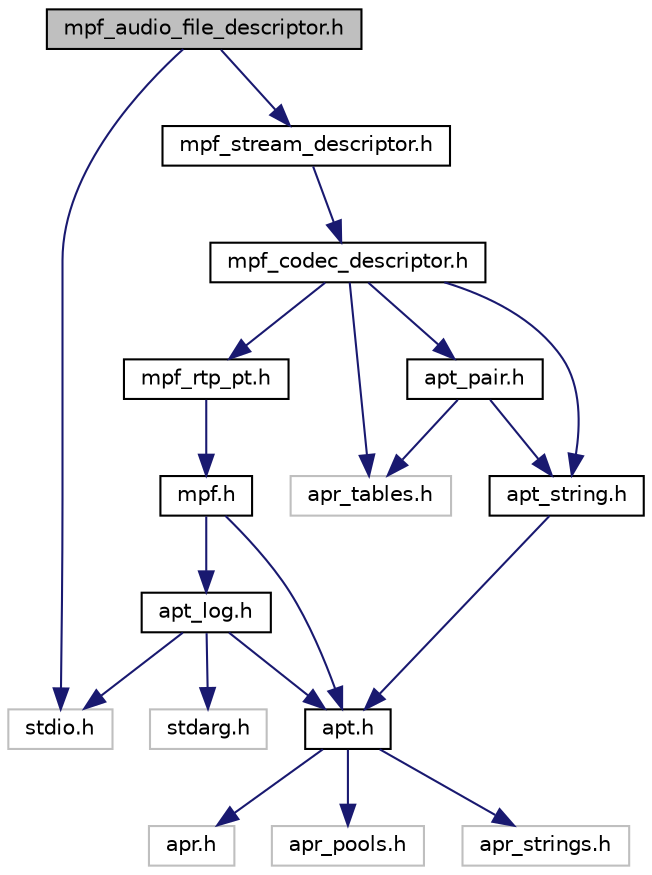 digraph "mpf_audio_file_descriptor.h"
{
  edge [fontname="Helvetica",fontsize="10",labelfontname="Helvetica",labelfontsize="10"];
  node [fontname="Helvetica",fontsize="10",shape=record];
  Node0 [label="mpf_audio_file_descriptor.h",height=0.2,width=0.4,color="black", fillcolor="grey75", style="filled", fontcolor="black"];
  Node0 -> Node1 [color="midnightblue",fontsize="10",style="solid",fontname="Helvetica"];
  Node1 [label="stdio.h",height=0.2,width=0.4,color="grey75", fillcolor="white", style="filled"];
  Node0 -> Node2 [color="midnightblue",fontsize="10",style="solid",fontname="Helvetica"];
  Node2 [label="mpf_stream_descriptor.h",height=0.2,width=0.4,color="black", fillcolor="white", style="filled",URL="$mpf__stream__descriptor_8h.html",tooltip="MPF Stream Descriptor. "];
  Node2 -> Node3 [color="midnightblue",fontsize="10",style="solid",fontname="Helvetica"];
  Node3 [label="mpf_codec_descriptor.h",height=0.2,width=0.4,color="black", fillcolor="white", style="filled",URL="$mpf__codec__descriptor_8h.html",tooltip="MPF Codec Descriptor. "];
  Node3 -> Node4 [color="midnightblue",fontsize="10",style="solid",fontname="Helvetica"];
  Node4 [label="apr_tables.h",height=0.2,width=0.4,color="grey75", fillcolor="white", style="filled"];
  Node3 -> Node5 [color="midnightblue",fontsize="10",style="solid",fontname="Helvetica"];
  Node5 [label="apt_string.h",height=0.2,width=0.4,color="black", fillcolor="white", style="filled",URL="$apt__string_8h.html",tooltip="String Representation. "];
  Node5 -> Node6 [color="midnightblue",fontsize="10",style="solid",fontname="Helvetica"];
  Node6 [label="apt.h",height=0.2,width=0.4,color="black", fillcolor="white", style="filled",URL="$apt_8h.html",tooltip="APR Toolkit Definitions. "];
  Node6 -> Node7 [color="midnightblue",fontsize="10",style="solid",fontname="Helvetica"];
  Node7 [label="apr.h",height=0.2,width=0.4,color="grey75", fillcolor="white", style="filled"];
  Node6 -> Node8 [color="midnightblue",fontsize="10",style="solid",fontname="Helvetica"];
  Node8 [label="apr_pools.h",height=0.2,width=0.4,color="grey75", fillcolor="white", style="filled"];
  Node6 -> Node9 [color="midnightblue",fontsize="10",style="solid",fontname="Helvetica"];
  Node9 [label="apr_strings.h",height=0.2,width=0.4,color="grey75", fillcolor="white", style="filled"];
  Node3 -> Node10 [color="midnightblue",fontsize="10",style="solid",fontname="Helvetica"];
  Node10 [label="apt_pair.h",height=0.2,width=0.4,color="black", fillcolor="white", style="filled",URL="$apt__pair_8h.html",tooltip="Generic Name-Value Pair. "];
  Node10 -> Node4 [color="midnightblue",fontsize="10",style="solid",fontname="Helvetica"];
  Node10 -> Node5 [color="midnightblue",fontsize="10",style="solid",fontname="Helvetica"];
  Node3 -> Node11 [color="midnightblue",fontsize="10",style="solid",fontname="Helvetica"];
  Node11 [label="mpf_rtp_pt.h",height=0.2,width=0.4,color="black", fillcolor="white", style="filled",URL="$mpf__rtp__pt_8h.html",tooltip="RTP Payload Types (RFC3551) "];
  Node11 -> Node12 [color="midnightblue",fontsize="10",style="solid",fontname="Helvetica"];
  Node12 [label="mpf.h",height=0.2,width=0.4,color="black", fillcolor="white", style="filled",URL="$mpf_8h.html",tooltip="Media Processing Framework Definitions. "];
  Node12 -> Node6 [color="midnightblue",fontsize="10",style="solid",fontname="Helvetica"];
  Node12 -> Node13 [color="midnightblue",fontsize="10",style="solid",fontname="Helvetica"];
  Node13 [label="apt_log.h",height=0.2,width=0.4,color="black", fillcolor="white", style="filled",URL="$apt__log_8h.html",tooltip="Basic Logger. "];
  Node13 -> Node1 [color="midnightblue",fontsize="10",style="solid",fontname="Helvetica"];
  Node13 -> Node14 [color="midnightblue",fontsize="10",style="solid",fontname="Helvetica"];
  Node14 [label="stdarg.h",height=0.2,width=0.4,color="grey75", fillcolor="white", style="filled"];
  Node13 -> Node6 [color="midnightblue",fontsize="10",style="solid",fontname="Helvetica"];
}

